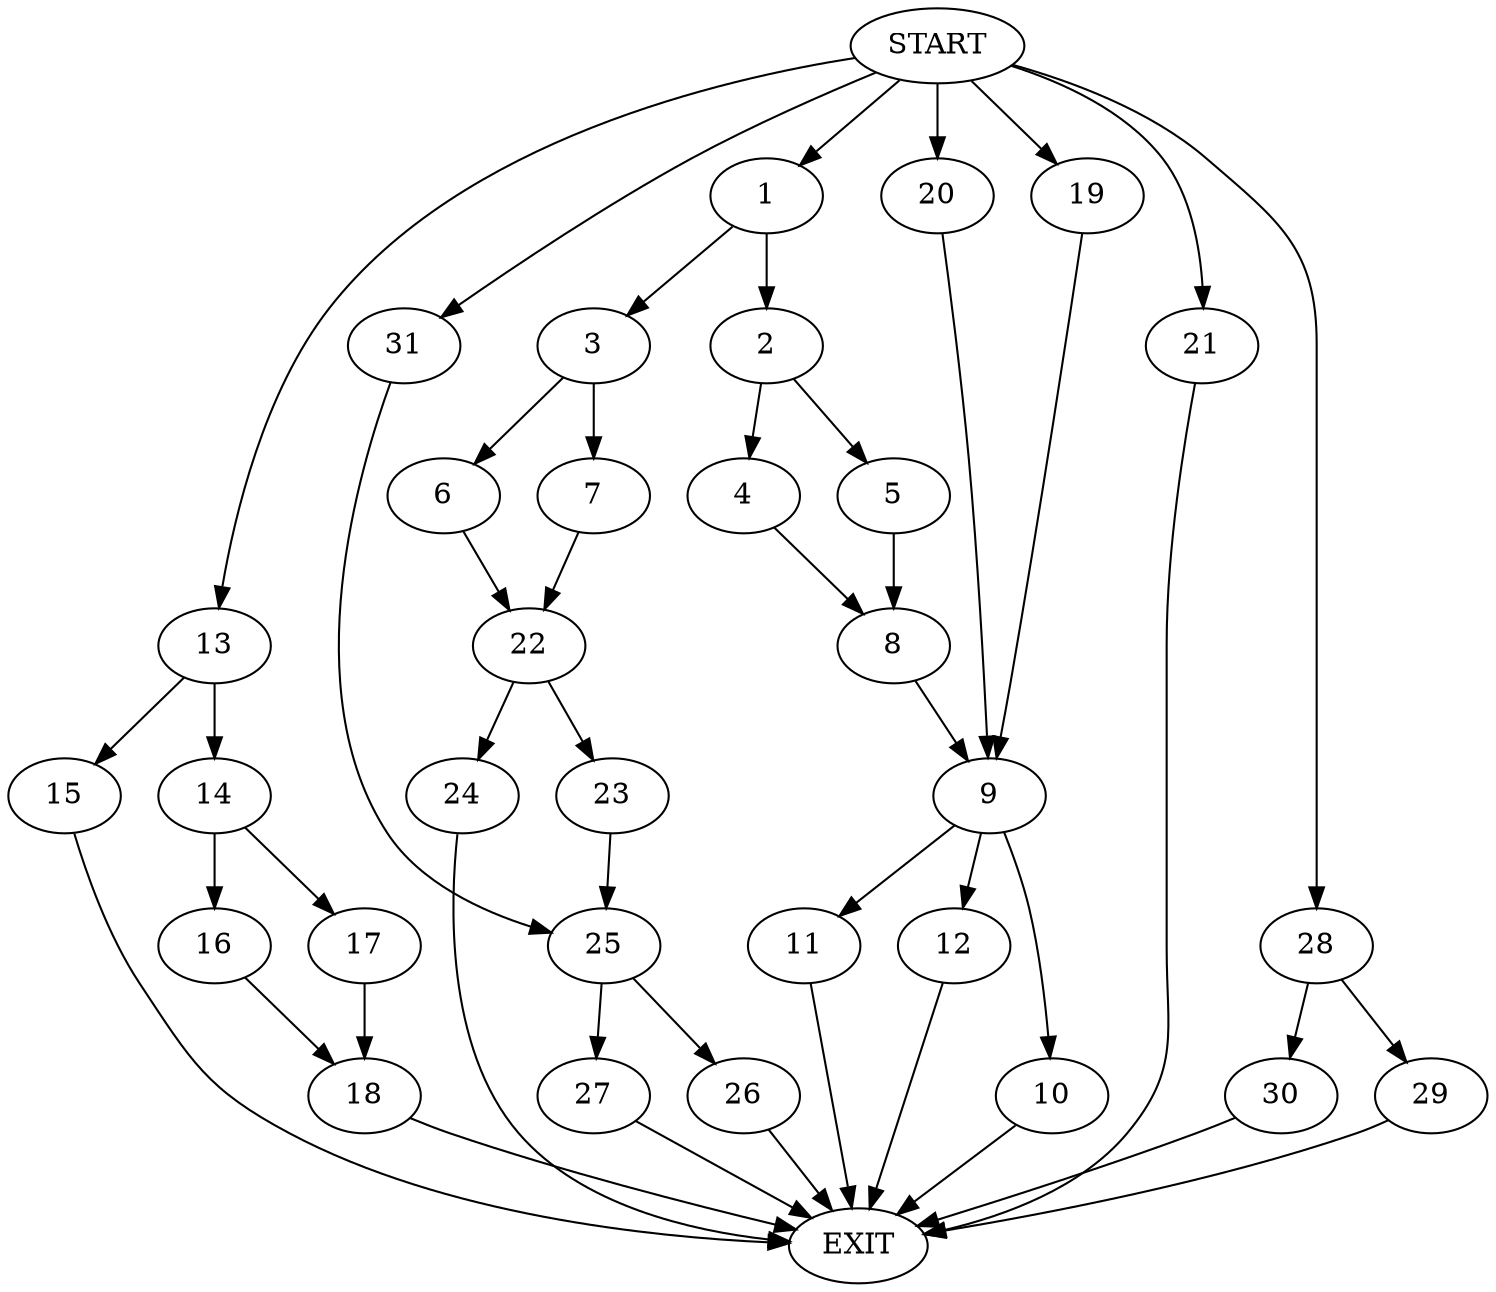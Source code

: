 digraph {
0 [label="START"]
32 [label="EXIT"]
0 -> 1
1 -> 2
1 -> 3
2 -> 4
2 -> 5
3 -> 6
3 -> 7
4 -> 8
5 -> 8
8 -> 9
9 -> 10
9 -> 11
9 -> 12
10 -> 32
0 -> 13
13 -> 14
13 -> 15
15 -> 32
14 -> 16
14 -> 17
17 -> 18
16 -> 18
18 -> 32
0 -> 19
19 -> 9
12 -> 32
0 -> 20
20 -> 9
11 -> 32
0 -> 21
21 -> 32
6 -> 22
7 -> 22
22 -> 23
22 -> 24
23 -> 25
24 -> 32
25 -> 26
25 -> 27
27 -> 32
0 -> 28
28 -> 29
28 -> 30
29 -> 32
30 -> 32
0 -> 31
31 -> 25
26 -> 32
}
